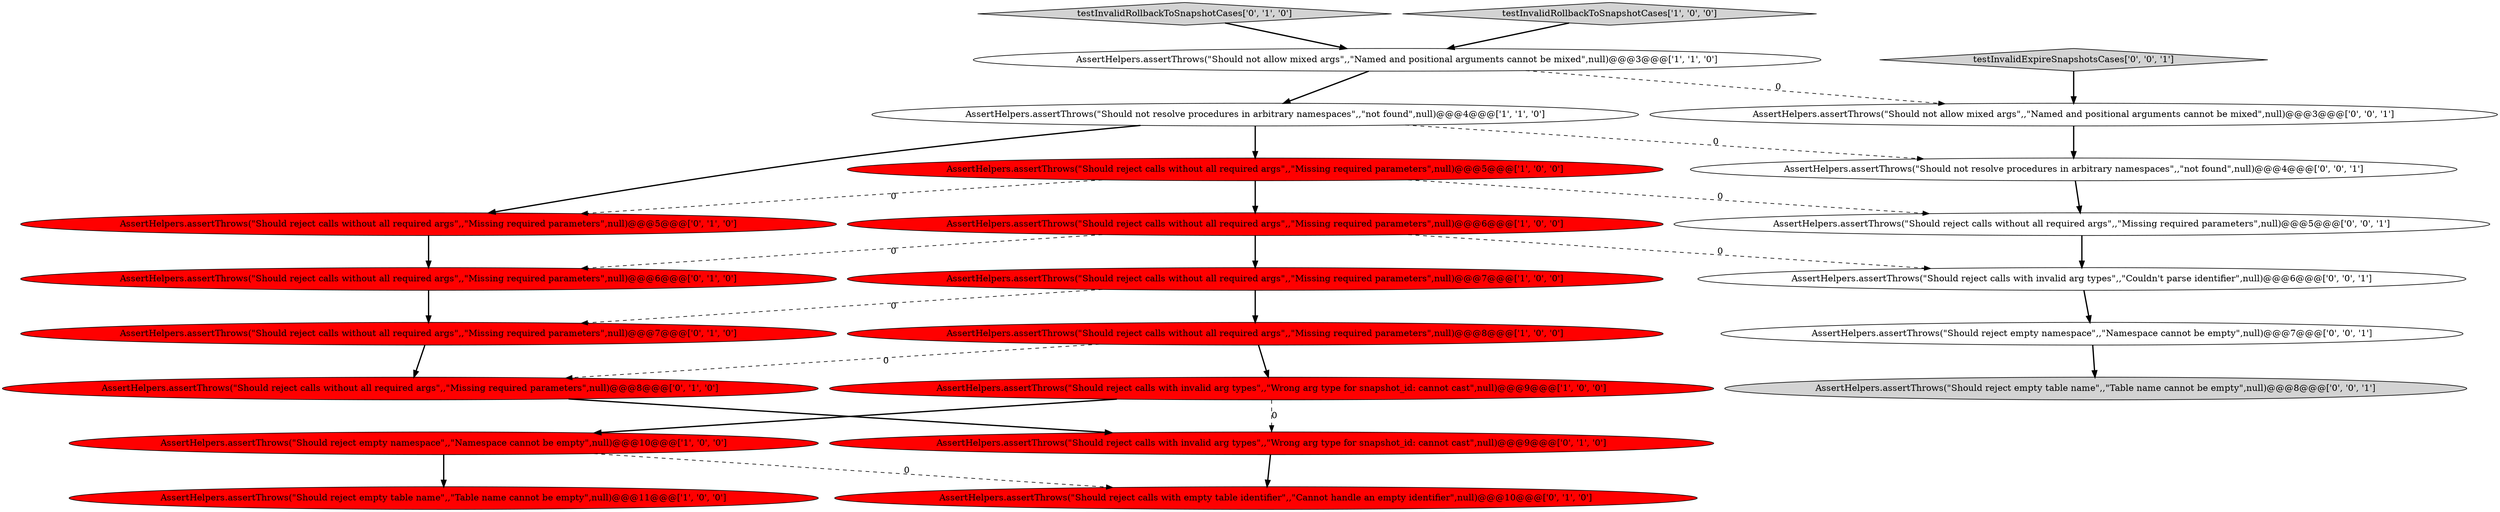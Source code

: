 digraph {
17 [style = filled, label = "AssertHelpers.assertThrows(\"Should reject empty table name\",,\"Table name cannot be empty\",null)@@@8@@@['0', '0', '1']", fillcolor = lightgray, shape = ellipse image = "AAA0AAABBB3BBB"];
4 [style = filled, label = "AssertHelpers.assertThrows(\"Should reject empty table name\",,\"Table name cannot be empty\",null)@@@11@@@['1', '0', '0']", fillcolor = red, shape = ellipse image = "AAA1AAABBB1BBB"];
13 [style = filled, label = "AssertHelpers.assertThrows(\"Should reject calls without all required args\",,\"Missing required parameters\",null)@@@5@@@['0', '1', '0']", fillcolor = red, shape = ellipse image = "AAA1AAABBB2BBB"];
23 [style = filled, label = "AssertHelpers.assertThrows(\"Should reject empty namespace\",,\"Namespace cannot be empty\",null)@@@7@@@['0', '0', '1']", fillcolor = white, shape = ellipse image = "AAA0AAABBB3BBB"];
5 [style = filled, label = "AssertHelpers.assertThrows(\"Should reject calls without all required args\",,\"Missing required parameters\",null)@@@5@@@['1', '0', '0']", fillcolor = red, shape = ellipse image = "AAA1AAABBB1BBB"];
15 [style = filled, label = "testInvalidRollbackToSnapshotCases['0', '1', '0']", fillcolor = lightgray, shape = diamond image = "AAA0AAABBB2BBB"];
20 [style = filled, label = "AssertHelpers.assertThrows(\"Should not allow mixed args\",,\"Named and positional arguments cannot be mixed\",null)@@@3@@@['0', '0', '1']", fillcolor = white, shape = ellipse image = "AAA0AAABBB3BBB"];
8 [style = filled, label = "AssertHelpers.assertThrows(\"Should reject calls with invalid arg types\",,\"Wrong arg type for snapshot_id: cannot cast\",null)@@@9@@@['1', '0', '0']", fillcolor = red, shape = ellipse image = "AAA1AAABBB1BBB"];
0 [style = filled, label = "AssertHelpers.assertThrows(\"Should reject calls without all required args\",,\"Missing required parameters\",null)@@@7@@@['1', '0', '0']", fillcolor = red, shape = ellipse image = "AAA1AAABBB1BBB"];
2 [style = filled, label = "AssertHelpers.assertThrows(\"Should not allow mixed args\",,\"Named and positional arguments cannot be mixed\",null)@@@3@@@['1', '1', '0']", fillcolor = white, shape = ellipse image = "AAA0AAABBB1BBB"];
10 [style = filled, label = "AssertHelpers.assertThrows(\"Should reject calls without all required args\",,\"Missing required parameters\",null)@@@8@@@['0', '1', '0']", fillcolor = red, shape = ellipse image = "AAA1AAABBB2BBB"];
16 [style = filled, label = "AssertHelpers.assertThrows(\"Should reject calls without all required args\",,\"Missing required parameters\",null)@@@6@@@['0', '1', '0']", fillcolor = red, shape = ellipse image = "AAA1AAABBB2BBB"];
9 [style = filled, label = "AssertHelpers.assertThrows(\"Should reject calls without all required args\",,\"Missing required parameters\",null)@@@6@@@['1', '0', '0']", fillcolor = red, shape = ellipse image = "AAA1AAABBB1BBB"];
6 [style = filled, label = "AssertHelpers.assertThrows(\"Should reject calls without all required args\",,\"Missing required parameters\",null)@@@8@@@['1', '0', '0']", fillcolor = red, shape = ellipse image = "AAA1AAABBB1BBB"];
12 [style = filled, label = "AssertHelpers.assertThrows(\"Should reject calls with empty table identifier\",,\"Cannot handle an empty identifier\",null)@@@10@@@['0', '1', '0']", fillcolor = red, shape = ellipse image = "AAA1AAABBB2BBB"];
14 [style = filled, label = "AssertHelpers.assertThrows(\"Should reject calls without all required args\",,\"Missing required parameters\",null)@@@7@@@['0', '1', '0']", fillcolor = red, shape = ellipse image = "AAA1AAABBB2BBB"];
3 [style = filled, label = "AssertHelpers.assertThrows(\"Should not resolve procedures in arbitrary namespaces\",,\"not found\",null)@@@4@@@['1', '1', '0']", fillcolor = white, shape = ellipse image = "AAA0AAABBB1BBB"];
7 [style = filled, label = "AssertHelpers.assertThrows(\"Should reject empty namespace\",,\"Namespace cannot be empty\",null)@@@10@@@['1', '0', '0']", fillcolor = red, shape = ellipse image = "AAA1AAABBB1BBB"];
18 [style = filled, label = "testInvalidExpireSnapshotsCases['0', '0', '1']", fillcolor = lightgray, shape = diamond image = "AAA0AAABBB3BBB"];
19 [style = filled, label = "AssertHelpers.assertThrows(\"Should reject calls without all required args\",,\"Missing required parameters\",null)@@@5@@@['0', '0', '1']", fillcolor = white, shape = ellipse image = "AAA0AAABBB3BBB"];
21 [style = filled, label = "AssertHelpers.assertThrows(\"Should reject calls with invalid arg types\",,\"Couldn't parse identifier\",null)@@@6@@@['0', '0', '1']", fillcolor = white, shape = ellipse image = "AAA0AAABBB3BBB"];
1 [style = filled, label = "testInvalidRollbackToSnapshotCases['1', '0', '0']", fillcolor = lightgray, shape = diamond image = "AAA0AAABBB1BBB"];
11 [style = filled, label = "AssertHelpers.assertThrows(\"Should reject calls with invalid arg types\",,\"Wrong arg type for snapshot_id: cannot cast\",null)@@@9@@@['0', '1', '0']", fillcolor = red, shape = ellipse image = "AAA1AAABBB2BBB"];
22 [style = filled, label = "AssertHelpers.assertThrows(\"Should not resolve procedures in arbitrary namespaces\",,\"not found\",null)@@@4@@@['0', '0', '1']", fillcolor = white, shape = ellipse image = "AAA0AAABBB3BBB"];
5->13 [style = dashed, label="0"];
15->2 [style = bold, label=""];
9->16 [style = dashed, label="0"];
2->20 [style = dashed, label="0"];
9->0 [style = bold, label=""];
5->9 [style = bold, label=""];
22->19 [style = bold, label=""];
0->6 [style = bold, label=""];
2->3 [style = bold, label=""];
14->10 [style = bold, label=""];
11->12 [style = bold, label=""];
3->22 [style = dashed, label="0"];
7->4 [style = bold, label=""];
13->16 [style = bold, label=""];
8->7 [style = bold, label=""];
20->22 [style = bold, label=""];
6->10 [style = dashed, label="0"];
0->14 [style = dashed, label="0"];
18->20 [style = bold, label=""];
3->5 [style = bold, label=""];
10->11 [style = bold, label=""];
9->21 [style = dashed, label="0"];
6->8 [style = bold, label=""];
3->13 [style = bold, label=""];
7->12 [style = dashed, label="0"];
16->14 [style = bold, label=""];
23->17 [style = bold, label=""];
1->2 [style = bold, label=""];
8->11 [style = dashed, label="0"];
5->19 [style = dashed, label="0"];
21->23 [style = bold, label=""];
19->21 [style = bold, label=""];
}
